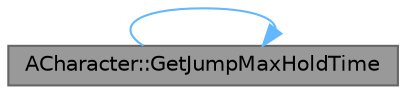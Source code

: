 digraph "ACharacter::GetJumpMaxHoldTime"
{
 // INTERACTIVE_SVG=YES
 // LATEX_PDF_SIZE
  bgcolor="transparent";
  edge [fontname=Helvetica,fontsize=10,labelfontname=Helvetica,labelfontsize=10];
  node [fontname=Helvetica,fontsize=10,shape=box,height=0.2,width=0.4];
  rankdir="LR";
  Node1 [id="Node000001",label="ACharacter::GetJumpMaxHoldTime",height=0.2,width=0.4,color="gray40", fillcolor="grey60", style="filled", fontcolor="black",tooltip="Get the maximum jump time for the character."];
  Node1 -> Node1 [id="edge1_Node000001_Node000001",color="steelblue1",style="solid",tooltip=" "];
}
